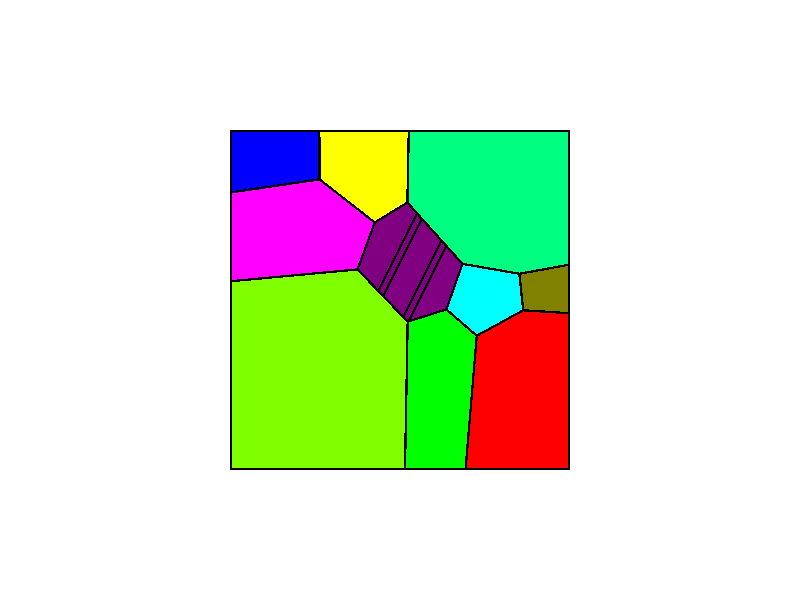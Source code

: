 #version 3.7;
#include "shapes.inc"
background {color rgb<1.000000,1.000000,1.000000>}
camera {
orthographic
right x*image_width/image_height
location <5.000000, 53.333333, 5.000000>
look_at <5.000000, 0.000000, 5.000000>
angle 25.000000
sky <0.000000, 0.000000, 1.000000>
}
global_settings { assumed_gamma 2.2 }
union {

#declare face1 =
  texture { pigment { rgbt <1.000000,0.000000,0.000000,0.100000> } finish {ambient 1.000000} }
// face 1
triangle {<     8.64082231342,    4.696290060095,                 0>,
          <                10,    4.609073809406,                 0>,
          <                10,                 0,                 0>
            texture { face1 }
  }
triangle {<                10,                 0,                 0>,
          <    6.938437424728,                 0,                 0>,
          <    7.268713838575,     3.94300275573,                 0>
            texture { face1 }
  }
triangle {<                10,                 0,                 0>,
          <    7.268713838575,     3.94300275573,                 0>,
          <     8.64082231342,    4.696290060095,                 0>
            texture { face1 }
  }
#declare face2 =
  texture { pigment { rgbt <0.000000,1.000000,0.000000,0.100000> } finish {ambient 1.000000} }
// face 2
triangle {<    6.370653427614,    4.721100694671,                 0>,
          <    7.268713838575,     3.94300275573,                 0>,
          <    6.938437424728,                 0,                 0>
            texture { face2 }
  }
triangle {<    6.938437424728,                 0,                 0>,
          <    5.147375050599,                 0,                 0>,
          <    5.227368655735,    4.359224720445,                 0>
            texture { face2 }
  }
triangle {<    6.938437424728,                 0,                 0>,
          <    5.227368655735,    4.359224720445,                 0>,
          <    5.248896455221,    4.366038765033,                 0>
            texture { face2 }
  }
triangle {<    6.938437424728,                 0,                 0>,
          <    5.248896455221,    4.366038765033,                 0>,
          <    6.370653427614,    4.721100694671,                 0>
            texture { face2 }
  }
#declare face3 =
  texture { pigment { rgbt <0.000000,0.000000,1.000000,0.100000> } finish {ambient 1.000000} }
// face 3
triangle {<                 0,                10,                 0>,
          <    2.615526776871,                10,                 0>,
          <    2.619864810861,     8.56630814575,                 0>
            texture { face3 }
  }
triangle {<    2.619864810861,     8.56630814575,                 0>,
          <                 0,    8.179640435231,                 0>,
          <                 0,                10,                 0>
            texture { face3 }
  }
#declare face4 =
  texture { pigment { rgbt <1.000000,1.000000,0.000000,0.100000> } finish {ambient 1.000000} }
// face 4
triangle {<    4.252159160659,    7.291913726409,                 0>,
          <    2.619864810861,     8.56630814575,                 0>,
          <    2.615526776871,                10,                 0>
            texture { face4 }
  }
triangle {<    2.615526776871,                10,                 0>,
          <    5.259447320352,                10,                 0>,
          <    5.218591958707,    7.881142635605,                 0>
            texture { face4 }
  }
triangle {<    2.615526776871,                10,                 0>,
          <    5.218591958707,    7.881142635605,                 0>,
          <    4.252159160659,    7.291913726409,                 0>
            texture { face4 }
  }
#declare face5 =
  texture { pigment { rgbt <1.000000,0.000000,1.000000,0.100000> } finish {ambient 1.000000} }
// face 5
triangle {<                 0,    8.179640435231,                 0>,
          <    2.619864810861,     8.56630814575,                 0>,
          <    4.252159160659,    7.291913726409,                 0>
            texture { face5 }
  }
triangle {<    4.252159160659,    7.291913726409,                 0>,
          <    3.744728263944,    5.903441926979,                 0>,
          <                 0,    5.555510665283,                 0>
            texture { face5 }
  }
triangle {<    4.252159160659,    7.291913726409,                 0>,
          <                 0,    5.555510665283,                 0>,
          <                 0,    8.179640435231,                 0>
            texture { face5 }
  }
#declare face6 =
  texture { pigment { rgbt <0.000000,1.000000,1.000000,0.100000> } finish {ambient 1.000000} }
// face 6
triangle {<     8.64082231342,    4.696290060095,                 0>,
          <    7.268713838575,     3.94300275573,                 0>,
          <    6.370653427614,    4.721100694671,                 0>
            texture { face6 }
  }
triangle {<    6.370653427614,    4.721100694671,                 0>,
          <    6.846106928549,    6.068979135679,                 0>,
          <    8.527569303507,    5.775305224953,                 0>
            texture { face6 }
  }
triangle {<    6.370653427614,    4.721100694671,                 0>,
          <    8.527569303507,    5.775305224953,                 0>,
          <     8.64082231342,    4.696290060095,                 0>
            texture { face6 }
  }
#declare face7 =
  texture { pigment { rgbt <0.498039,1.000000,0.000000,0.100000> } finish {ambient 1.000000} }
// face 7
triangle {<    5.147375050599,                 0,                 0>,
          <                 0,                 0,                 0>,
          <                 0,    5.555510665283,                 0>
            texture { face7 }
  }
triangle {<                 0,    5.555510665283,                 0>,
          <    3.744728263944,    5.903441926979,                 0>,
          <    4.357070352268,    5.265668132126,                 0>
            texture { face7 }
  }
triangle {<                 0,    5.555510665283,                 0>,
          <    4.357070352268,    5.265668132126,                 0>,
          <    4.504105996124,    5.112525824339,                 0>
            texture { face7 }
  }
triangle {<                 0,    5.555510665283,                 0>,
          <    4.504105996124,    5.112525824339,                 0>,
          <     5.09224857155,    4.499956593191,                 0>
            texture { face7 }
  }
triangle {<                 0,    5.555510665283,                 0>,
          <     5.09224857155,    4.499956593191,                 0>,
          <    5.227368655735,    4.359224720445,                 0>
            texture { face7 }
  }
triangle {<                 0,    5.555510665283,                 0>,
          <    5.227368655735,    4.359224720445,                 0>,
          <    5.147375050599,                 0,                 0>
            texture { face7 }
  }
#declare face8 =
  texture { pigment { rgbt <0.000000,1.000000,0.498039,0.100000> } finish {ambient 1.000000} }
// face 8
triangle {<                10,                10,                 0>,
          <                10,    6.045392945633,                 0>,
          <    8.527569303507,    5.775305224953,                 0>
            texture { face8 }
  }
triangle {<    8.527569303507,    5.775305224953,                 0>,
          <    6.846106928549,    6.068979135679,                 0>,
          <    6.367063254055,      6.6023723627,                 0>
            texture { face8 }
  }
triangle {<    8.527569303507,    5.775305224953,                 0>,
          <    6.367063254055,      6.6023723627,                 0>,
          <    6.223424210062,    6.762307870214,                 0>
            texture { face8 }
  }
triangle {<    8.527569303507,    5.775305224953,                 0>,
          <    6.223424210062,    6.762307870214,                 0>,
          <     5.64886803409,     7.40204990027,                 0>
            texture { face8 }
  }
triangle {<    8.527569303507,    5.775305224953,                 0>,
          <     5.64886803409,     7.40204990027,                 0>,
          <    5.505228990097,    7.561985407784,                 0>
            texture { face8 }
  }
triangle {<    8.527569303507,    5.775305224953,                 0>,
          <    5.505228990097,    7.561985407784,                 0>,
          <    5.218591958707,    7.881142635605,                 0>
            texture { face8 }
  }
triangle {<    8.527569303507,    5.775305224953,                 0>,
          <    5.218591958707,    7.881142635605,                 0>,
          <    5.259447320352,                10,                 0>
            texture { face8 }
  }
triangle {<    8.527569303507,    5.775305224953,                 0>,
          <    5.259447320352,                10,                 0>,
          <                10,                10,                 0>
            texture { face8 }
  }
#declare face9 =
  texture { pigment { rgbt <0.501961,0.501961,0.000000,0.100000> } finish {ambient 1.000000} }
// face 9
triangle {<                10,    4.609073809406,                 0>,
          <     8.64082231342,    4.696290060095,                 0>,
          <    8.527569303507,    5.775305224953,                 0>
            texture { face9 }
  }
triangle {<    8.527569303507,    5.775305224953,                 0>,
          <                10,    6.045392945633,                 0>,
          <                10,    4.609073809406,                 0>
            texture { face9 }
  }
#declare face10 =
  texture { pigment { rgbt <0.501961,0.000000,0.501961,0.100000> } finish {ambient 1.000000} }
// face 10
triangle {<    3.744728263944,    5.903441926979,                 0>,
          <    4.252159160659,    7.291913726409,                 0>,
          <    5.218591958707,    7.881142635605,                 0>
            texture { face10 }
  }
triangle {<    5.218591958707,    7.881142635605,                 0>,
          <    5.505228990097,    7.561985407784,                 0>,
          <    4.357070352268,    5.265668132126,                 0>
            texture { face10 }
  }
triangle {<    5.218591958707,    7.881142635605,                 0>,
          <    4.357070352268,    5.265668132126,                 0>,
          <    3.744728263944,    5.903441926979,                 0>
            texture { face10 }
  }
#declare face11 =
  texture { pigment { rgbt <0.501961,0.000000,0.501961,0.100000> } finish {ambient 1.000000} }
// face 11
triangle {<    4.357070352268,    5.265668132126,                 0>,
          <    5.505228990097,    7.561985407784,                 0>,
          <     5.64886803409,     7.40204990027,                 0>
            texture { face11 }
  }
triangle {<     5.64886803409,     7.40204990027,                 0>,
          <    4.504105996124,    5.112525824339,                 0>,
          <    4.357070352268,    5.265668132126,                 0>
            texture { face11 }
  }
#declare face12 =
  texture { pigment { rgbt <0.501961,0.000000,0.501961,0.100000> } finish {ambient 1.000000} }
// face 12
triangle {<    4.504105996124,    5.112525824339,                 0>,
          <     5.64886803409,     7.40204990027,                 0>,
          <    6.223424210062,    6.762307870214,                 0>
            texture { face12 }
  }
triangle {<    6.223424210062,    6.762307870214,                 0>,
          <     5.09224857155,    4.499956593191,                 0>,
          <    4.504105996124,    5.112525824339,                 0>
            texture { face12 }
  }
#declare face13 =
  texture { pigment { rgbt <0.501961,0.000000,0.501961,0.100000> } finish {ambient 1.000000} }
// face 13
triangle {<    5.227368655735,    4.359224720445,                 0>,
          <     5.09224857155,    4.499956593191,                 0>,
          <    6.223424210062,    6.762307870214,                 0>
            texture { face13 }
  }
triangle {<    6.223424210062,    6.762307870214,                 0>,
          <    6.367063254055,      6.6023723627,                 0>,
          <    5.248896455221,    4.366038765033,                 0>
            texture { face13 }
  }
triangle {<    6.223424210062,    6.762307870214,                 0>,
          <    5.248896455221,    4.366038765033,                 0>,
          <    5.227368655735,    4.359224720445,                 0>
            texture { face13 }
  }
#declare face14 =
  texture { pigment { rgbt <0.501961,0.000000,0.501961,0.100000> } finish {ambient 1.000000} }
// face 14
triangle {<    6.846106928549,    6.068979135679,                 0>,
          <    6.370653427614,    4.721100694671,                 0>,
          <    5.248896455221,    4.366038765033,                 0>
            texture { face14 }
  }
triangle {<    5.248896455221,    4.366038765033,                 0>,
          <    6.367063254055,      6.6023723627,                 0>,
          <    6.846106928549,    6.068979135679,                 0>
            texture { face14 }
  }
#declare edge1 =
  texture { pigment { rgbt <0.000000,0.000000,0.000000,0.000000> } finish {ambient 1.000000} }
    cylinder {<    5.505228990097,    7.561985407784,                 0>,
              <    4.357070352268,    5.265668132126,                 0>,
              0.033930016216
    texture { edge1 }
  }
    sphere {<    5.505228990097,    7.561985407784,                 0>,
              0.033930016216
    texture { edge1 }
  }
    sphere {<    4.357070352268,    5.265668132126,                 0>,
              0.033930016216
    texture { edge1 }
  }
#declare edge2 =
  texture { pigment { rgbt <0.000000,0.000000,0.000000,0.000000> } finish {ambient 1.000000} }
    cylinder {<     5.64886803409,     7.40204990027,                 0>,
              <    4.504105996124,    5.112525824339,                 0>,
              0.033930016216
    texture { edge2 }
  }
    sphere {<     5.64886803409,     7.40204990027,                 0>,
              0.033930016216
    texture { edge2 }
  }
    sphere {<    4.504105996124,    5.112525824339,                 0>,
              0.033930016216
    texture { edge2 }
  }
#declare edge3 =
  texture { pigment { rgbt <0.000000,0.000000,0.000000,0.000000> } finish {ambient 1.000000} }
    cylinder {<    6.223424210062,    6.762307870214,                 0>,
              <     5.09224857155,    4.499956593191,                 0>,
              0.033930016216
    texture { edge3 }
  }
    sphere {<    6.223424210062,    6.762307870214,                 0>,
              0.033930016216
    texture { edge3 }
  }
    sphere {<     5.09224857155,    4.499956593191,                 0>,
              0.033930016216
    texture { edge3 }
  }
#declare edge4 =
  texture { pigment { rgbt <0.000000,0.000000,0.000000,0.000000> } finish {ambient 1.000000} }
    cylinder {<    6.367063254055,      6.6023723627,                 0>,
              <    5.248896455221,    4.366038765033,                 0>,
              0.033930016216
    texture { edge4 }
  }
    sphere {<    6.367063254055,      6.6023723627,                 0>,
              0.033930016216
    texture { edge4 }
  }
    sphere {<    5.248896455221,    4.366038765033,                 0>,
              0.033930016216
    texture { edge4 }
  }
#declare edge5 =
  texture { pigment { rgbt <0.000000,0.000000,0.000000,0.000000> } finish {ambient 1.000000} }
    cylinder {<                10,                 0,                 0>,
              <                10,    4.609073809406,                 0>,
              0.033930016216
    texture { edge5 }
  }
    sphere {<                10,                 0,                 0>,
              0.033930016216
    texture { edge5 }
  }
    sphere {<                10,    4.609073809406,                 0>,
              0.033930016216
    texture { edge5 }
  }
#declare edge6 =
  texture { pigment { rgbt <0.000000,0.000000,0.000000,0.000000> } finish {ambient 1.000000} }
    cylinder {<    6.938437424728,                 0,                 0>,
              <                10,                 0,                 0>,
              0.033930016216
    texture { edge6 }
  }
    sphere {<    6.938437424728,                 0,                 0>,
              0.033930016216
    texture { edge6 }
  }
    sphere {<                10,                 0,                 0>,
              0.033930016216
    texture { edge6 }
  }
#declare edge7 =
  texture { pigment { rgbt <0.000000,0.000000,0.000000,0.000000> } finish {ambient 1.000000} }
    cylinder {<     8.64082231342,    4.696290060095,                 0>,
              <                10,    4.609073809406,                 0>,
              0.033930016216
    texture { edge7 }
  }
    sphere {<     8.64082231342,    4.696290060095,                 0>,
              0.033930016216
    texture { edge7 }
  }
    sphere {<                10,    4.609073809406,                 0>,
              0.033930016216
    texture { edge7 }
  }
#declare edge8 =
  texture { pigment { rgbt <0.000000,0.000000,0.000000,0.000000> } finish {ambient 1.000000} }
    cylinder {<    6.938437424728,                 0,                 0>,
              <    7.268713838575,     3.94300275573,                 0>,
              0.033930016216
    texture { edge8 }
  }
    sphere {<    6.938437424728,                 0,                 0>,
              0.033930016216
    texture { edge8 }
  }
    sphere {<    7.268713838575,     3.94300275573,                 0>,
              0.033930016216
    texture { edge8 }
  }
#declare edge9 =
  texture { pigment { rgbt <0.000000,0.000000,0.000000,0.000000> } finish {ambient 1.000000} }
    cylinder {<    7.268713838575,     3.94300275573,                 0>,
              <     8.64082231342,    4.696290060095,                 0>,
              0.033930016216
    texture { edge9 }
  }
    sphere {<    7.268713838575,     3.94300275573,                 0>,
              0.033930016216
    texture { edge9 }
  }
    sphere {<     8.64082231342,    4.696290060095,                 0>,
              0.033930016216
    texture { edge9 }
  }
#declare edge10 =
  texture { pigment { rgbt <0.000000,0.000000,0.000000,0.000000> } finish {ambient 1.000000} }
    cylinder {<    5.147375050599,                 0,                 0>,
              <    6.938437424728,                 0,                 0>,
              0.033930016216
    texture { edge10 }
  }
    sphere {<    5.147375050599,                 0,                 0>,
              0.033930016216
    texture { edge10 }
  }
    sphere {<    6.938437424728,                 0,                 0>,
              0.033930016216
    texture { edge10 }
  }
#declare edge11 =
  texture { pigment { rgbt <0.000000,0.000000,0.000000,0.000000> } finish {ambient 1.000000} }
    cylinder {<    6.370653427614,    4.721100694671,                 0>,
              <    7.268713838575,     3.94300275573,                 0>,
              0.033930016216
    texture { edge11 }
  }
    sphere {<    6.370653427614,    4.721100694671,                 0>,
              0.033930016216
    texture { edge11 }
  }
    sphere {<    7.268713838575,     3.94300275573,                 0>,
              0.033930016216
    texture { edge11 }
  }
#declare edge12 =
  texture { pigment { rgbt <0.000000,0.000000,0.000000,0.000000> } finish {ambient 1.000000} }
    cylinder {<    5.147375050599,                 0,                 0>,
              <    5.227368655735,    4.359224720445,                 0>,
              0.033930016216
    texture { edge12 }
  }
    sphere {<    5.147375050599,                 0,                 0>,
              0.033930016216
    texture { edge12 }
  }
    sphere {<    5.227368655735,    4.359224720445,                 0>,
              0.033930016216
    texture { edge12 }
  }
#declare edge13 =
  texture { pigment { rgbt <0.000000,0.000000,0.000000,0.000000> } finish {ambient 1.000000} }
    cylinder {<    5.227368655735,    4.359224720445,                 0>,
              <    5.248896455221,    4.366038765033,                 0>,
              0.033930016216
    texture { edge13 }
  }
    sphere {<    5.227368655735,    4.359224720445,                 0>,
              0.033930016216
    texture { edge13 }
  }
    sphere {<    5.248896455221,    4.366038765033,                 0>,
              0.033930016216
    texture { edge13 }
  }
#declare edge14 =
  texture { pigment { rgbt <0.000000,0.000000,0.000000,0.000000> } finish {ambient 1.000000} }
    cylinder {<    5.248896455221,    4.366038765033,                 0>,
              <    6.370653427614,    4.721100694671,                 0>,
              0.033930016216
    texture { edge14 }
  }
    sphere {<    5.248896455221,    4.366038765033,                 0>,
              0.033930016216
    texture { edge14 }
  }
    sphere {<    6.370653427614,    4.721100694671,                 0>,
              0.033930016216
    texture { edge14 }
  }
#declare edge15 =
  texture { pigment { rgbt <0.000000,0.000000,0.000000,0.000000> } finish {ambient 1.000000} }
    cylinder {<                 0,                10,                 0>,
              <                 0,    8.179640435231,                 0>,
              0.033930016216
    texture { edge15 }
  }
    sphere {<                 0,                10,                 0>,
              0.033930016216
    texture { edge15 }
  }
    sphere {<                 0,    8.179640435231,                 0>,
              0.033930016216
    texture { edge15 }
  }
#declare edge16 =
  texture { pigment { rgbt <0.000000,0.000000,0.000000,0.000000> } finish {ambient 1.000000} }
    cylinder {<    2.615526776871,                10,                 0>,
              <                 0,                10,                 0>,
              0.033930016216
    texture { edge16 }
  }
    sphere {<    2.615526776871,                10,                 0>,
              0.033930016216
    texture { edge16 }
  }
    sphere {<                 0,                10,                 0>,
              0.033930016216
    texture { edge16 }
  }
#declare edge17 =
  texture { pigment { rgbt <0.000000,0.000000,0.000000,0.000000> } finish {ambient 1.000000} }
    cylinder {<    2.615526776871,                10,                 0>,
              <    2.619864810861,     8.56630814575,                 0>,
              0.033930016216
    texture { edge17 }
  }
    sphere {<    2.615526776871,                10,                 0>,
              0.033930016216
    texture { edge17 }
  }
    sphere {<    2.619864810861,     8.56630814575,                 0>,
              0.033930016216
    texture { edge17 }
  }
#declare edge18 =
  texture { pigment { rgbt <0.000000,0.000000,0.000000,0.000000> } finish {ambient 1.000000} }
    cylinder {<    2.619864810861,     8.56630814575,                 0>,
              <                 0,    8.179640435231,                 0>,
              0.033930016216
    texture { edge18 }
  }
    sphere {<    2.619864810861,     8.56630814575,                 0>,
              0.033930016216
    texture { edge18 }
  }
    sphere {<                 0,    8.179640435231,                 0>,
              0.033930016216
    texture { edge18 }
  }
#declare edge19 =
  texture { pigment { rgbt <0.000000,0.000000,0.000000,0.000000> } finish {ambient 1.000000} }
    cylinder {<    5.259447320352,                10,                 0>,
              <    2.615526776871,                10,                 0>,
              0.033930016216
    texture { edge19 }
  }
    sphere {<    5.259447320352,                10,                 0>,
              0.033930016216
    texture { edge19 }
  }
    sphere {<    2.615526776871,                10,                 0>,
              0.033930016216
    texture { edge19 }
  }
#declare edge20 =
  texture { pigment { rgbt <0.000000,0.000000,0.000000,0.000000> } finish {ambient 1.000000} }
    cylinder {<    4.252159160659,    7.291913726409,                 0>,
              <    2.619864810861,     8.56630814575,                 0>,
              0.033930016216
    texture { edge20 }
  }
    sphere {<    4.252159160659,    7.291913726409,                 0>,
              0.033930016216
    texture { edge20 }
  }
    sphere {<    2.619864810861,     8.56630814575,                 0>,
              0.033930016216
    texture { edge20 }
  }
#declare edge21 =
  texture { pigment { rgbt <0.000000,0.000000,0.000000,0.000000> } finish {ambient 1.000000} }
    cylinder {<    5.259447320352,                10,                 0>,
              <    5.218591958707,    7.881142635605,                 0>,
              0.033930016216
    texture { edge21 }
  }
    sphere {<    5.259447320352,                10,                 0>,
              0.033930016216
    texture { edge21 }
  }
    sphere {<    5.218591958707,    7.881142635605,                 0>,
              0.033930016216
    texture { edge21 }
  }
#declare edge22 =
  texture { pigment { rgbt <0.000000,0.000000,0.000000,0.000000> } finish {ambient 1.000000} }
    cylinder {<    5.218591958707,    7.881142635605,                 0>,
              <    4.252159160659,    7.291913726409,                 0>,
              0.033930016216
    texture { edge22 }
  }
    sphere {<    5.218591958707,    7.881142635605,                 0>,
              0.033930016216
    texture { edge22 }
  }
    sphere {<    4.252159160659,    7.291913726409,                 0>,
              0.033930016216
    texture { edge22 }
  }
#declare edge23 =
  texture { pigment { rgbt <0.000000,0.000000,0.000000,0.000000> } finish {ambient 1.000000} }
    cylinder {<                 0,    8.179640435231,                 0>,
              <                 0,    5.555510665283,                 0>,
              0.033930016216
    texture { edge23 }
  }
    sphere {<                 0,    8.179640435231,                 0>,
              0.033930016216
    texture { edge23 }
  }
    sphere {<                 0,    5.555510665283,                 0>,
              0.033930016216
    texture { edge23 }
  }
#declare edge24 =
  texture { pigment { rgbt <0.000000,0.000000,0.000000,0.000000> } finish {ambient 1.000000} }
    cylinder {<    4.252159160659,    7.291913726409,                 0>,
              <    3.744728263944,    5.903441926979,                 0>,
              0.033930016216
    texture { edge24 }
  }
    sphere {<    4.252159160659,    7.291913726409,                 0>,
              0.033930016216
    texture { edge24 }
  }
    sphere {<    3.744728263944,    5.903441926979,                 0>,
              0.033930016216
    texture { edge24 }
  }
#declare edge25 =
  texture { pigment { rgbt <0.000000,0.000000,0.000000,0.000000> } finish {ambient 1.000000} }
    cylinder {<    3.744728263944,    5.903441926979,                 0>,
              <                 0,    5.555510665283,                 0>,
              0.033930016216
    texture { edge25 }
  }
    sphere {<    3.744728263944,    5.903441926979,                 0>,
              0.033930016216
    texture { edge25 }
  }
    sphere {<                 0,    5.555510665283,                 0>,
              0.033930016216
    texture { edge25 }
  }
#declare edge26 =
  texture { pigment { rgbt <0.000000,0.000000,0.000000,0.000000> } finish {ambient 1.000000} }
    cylinder {<    6.370653427614,    4.721100694671,                 0>,
              <    6.846106928549,    6.068979135679,                 0>,
              0.033930016216
    texture { edge26 }
  }
    sphere {<    6.370653427614,    4.721100694671,                 0>,
              0.033930016216
    texture { edge26 }
  }
    sphere {<    6.846106928549,    6.068979135679,                 0>,
              0.033930016216
    texture { edge26 }
  }
#declare edge27 =
  texture { pigment { rgbt <0.000000,0.000000,0.000000,0.000000> } finish {ambient 1.000000} }
    cylinder {<    6.846106928549,    6.068979135679,                 0>,
              <    8.527569303507,    5.775305224953,                 0>,
              0.033930016216
    texture { edge27 }
  }
    sphere {<    6.846106928549,    6.068979135679,                 0>,
              0.033930016216
    texture { edge27 }
  }
    sphere {<    8.527569303507,    5.775305224953,                 0>,
              0.033930016216
    texture { edge27 }
  }
#declare edge28 =
  texture { pigment { rgbt <0.000000,0.000000,0.000000,0.000000> } finish {ambient 1.000000} }
    cylinder {<    8.527569303507,    5.775305224953,                 0>,
              <     8.64082231342,    4.696290060095,                 0>,
              0.033930016216
    texture { edge28 }
  }
    sphere {<    8.527569303507,    5.775305224953,                 0>,
              0.033930016216
    texture { edge28 }
  }
    sphere {<     8.64082231342,    4.696290060095,                 0>,
              0.033930016216
    texture { edge28 }
  }
#declare edge29 =
  texture { pigment { rgbt <0.000000,0.000000,0.000000,0.000000> } finish {ambient 1.000000} }
    cylinder {<                 0,    5.555510665283,                 0>,
              <                 0,                 0,                 0>,
              0.033930016216
    texture { edge29 }
  }
    sphere {<                 0,    5.555510665283,                 0>,
              0.033930016216
    texture { edge29 }
  }
    sphere {<                 0,                 0,                 0>,
              0.033930016216
    texture { edge29 }
  }
#declare edge30 =
  texture { pigment { rgbt <0.000000,0.000000,0.000000,0.000000> } finish {ambient 1.000000} }
    cylinder {<                 0,                 0,                 0>,
              <    5.147375050599,                 0,                 0>,
              0.033930016216
    texture { edge30 }
  }
    sphere {<                 0,                 0,                 0>,
              0.033930016216
    texture { edge30 }
  }
    sphere {<    5.147375050599,                 0,                 0>,
              0.033930016216
    texture { edge30 }
  }
#declare edge31 =
  texture { pigment { rgbt <0.000000,0.000000,0.000000,0.000000> } finish {ambient 1.000000} }
    cylinder {<    3.744728263944,    5.903441926979,                 0>,
              <    4.357070352268,    5.265668132126,                 0>,
              0.033930016216
    texture { edge31 }
  }
    sphere {<    3.744728263944,    5.903441926979,                 0>,
              0.033930016216
    texture { edge31 }
  }
    sphere {<    4.357070352268,    5.265668132126,                 0>,
              0.033930016216
    texture { edge31 }
  }
#declare edge32 =
  texture { pigment { rgbt <0.000000,0.000000,0.000000,0.000000> } finish {ambient 1.000000} }
    cylinder {<    4.357070352268,    5.265668132126,                 0>,
              <    4.504105996124,    5.112525824339,                 0>,
              0.033930016216
    texture { edge32 }
  }
    sphere {<    4.357070352268,    5.265668132126,                 0>,
              0.033930016216
    texture { edge32 }
  }
    sphere {<    4.504105996124,    5.112525824339,                 0>,
              0.033930016216
    texture { edge32 }
  }
#declare edge33 =
  texture { pigment { rgbt <0.000000,0.000000,0.000000,0.000000> } finish {ambient 1.000000} }
    cylinder {<    4.504105996124,    5.112525824339,                 0>,
              <     5.09224857155,    4.499956593191,                 0>,
              0.033930016216
    texture { edge33 }
  }
    sphere {<    4.504105996124,    5.112525824339,                 0>,
              0.033930016216
    texture { edge33 }
  }
    sphere {<     5.09224857155,    4.499956593191,                 0>,
              0.033930016216
    texture { edge33 }
  }
#declare edge34 =
  texture { pigment { rgbt <0.000000,0.000000,0.000000,0.000000> } finish {ambient 1.000000} }
    cylinder {<     5.09224857155,    4.499956593191,                 0>,
              <    5.227368655735,    4.359224720445,                 0>,
              0.033930016216
    texture { edge34 }
  }
    sphere {<     5.09224857155,    4.499956593191,                 0>,
              0.033930016216
    texture { edge34 }
  }
    sphere {<    5.227368655735,    4.359224720445,                 0>,
              0.033930016216
    texture { edge34 }
  }
#declare edge35 =
  texture { pigment { rgbt <0.000000,0.000000,0.000000,0.000000> } finish {ambient 1.000000} }
    cylinder {<                10,    6.045392945633,                 0>,
              <                10,                10,                 0>,
              0.033930016216
    texture { edge35 }
  }
    sphere {<                10,    6.045392945633,                 0>,
              0.033930016216
    texture { edge35 }
  }
    sphere {<                10,                10,                 0>,
              0.033930016216
    texture { edge35 }
  }
#declare edge36 =
  texture { pigment { rgbt <0.000000,0.000000,0.000000,0.000000> } finish {ambient 1.000000} }
    cylinder {<                10,                10,                 0>,
              <    5.259447320352,                10,                 0>,
              0.033930016216
    texture { edge36 }
  }
    sphere {<                10,                10,                 0>,
              0.033930016216
    texture { edge36 }
  }
    sphere {<    5.259447320352,                10,                 0>,
              0.033930016216
    texture { edge36 }
  }
#declare edge37 =
  texture { pigment { rgbt <0.000000,0.000000,0.000000,0.000000> } finish {ambient 1.000000} }
    cylinder {<                10,    6.045392945633,                 0>,
              <    8.527569303507,    5.775305224953,                 0>,
              0.033930016216
    texture { edge37 }
  }
    sphere {<                10,    6.045392945633,                 0>,
              0.033930016216
    texture { edge37 }
  }
    sphere {<    8.527569303507,    5.775305224953,                 0>,
              0.033930016216
    texture { edge37 }
  }
#declare edge38 =
  texture { pigment { rgbt <0.000000,0.000000,0.000000,0.000000> } finish {ambient 1.000000} }
    cylinder {<    6.846106928549,    6.068979135679,                 0>,
              <    6.367063254055,      6.6023723627,                 0>,
              0.033930016216
    texture { edge38 }
  }
    sphere {<    6.846106928549,    6.068979135679,                 0>,
              0.033930016216
    texture { edge38 }
  }
    sphere {<    6.367063254055,      6.6023723627,                 0>,
              0.033930016216
    texture { edge38 }
  }
#declare edge39 =
  texture { pigment { rgbt <0.000000,0.000000,0.000000,0.000000> } finish {ambient 1.000000} }
    cylinder {<    6.367063254055,      6.6023723627,                 0>,
              <    6.223424210062,    6.762307870214,                 0>,
              0.033930016216
    texture { edge39 }
  }
    sphere {<    6.367063254055,      6.6023723627,                 0>,
              0.033930016216
    texture { edge39 }
  }
    sphere {<    6.223424210062,    6.762307870214,                 0>,
              0.033930016216
    texture { edge39 }
  }
#declare edge40 =
  texture { pigment { rgbt <0.000000,0.000000,0.000000,0.000000> } finish {ambient 1.000000} }
    cylinder {<    6.223424210062,    6.762307870214,                 0>,
              <     5.64886803409,     7.40204990027,                 0>,
              0.033930016216
    texture { edge40 }
  }
    sphere {<    6.223424210062,    6.762307870214,                 0>,
              0.033930016216
    texture { edge40 }
  }
    sphere {<     5.64886803409,     7.40204990027,                 0>,
              0.033930016216
    texture { edge40 }
  }
#declare edge41 =
  texture { pigment { rgbt <0.000000,0.000000,0.000000,0.000000> } finish {ambient 1.000000} }
    cylinder {<     5.64886803409,     7.40204990027,                 0>,
              <    5.505228990097,    7.561985407784,                 0>,
              0.033930016216
    texture { edge41 }
  }
    sphere {<     5.64886803409,     7.40204990027,                 0>,
              0.033930016216
    texture { edge41 }
  }
    sphere {<    5.505228990097,    7.561985407784,                 0>,
              0.033930016216
    texture { edge41 }
  }
#declare edge42 =
  texture { pigment { rgbt <0.000000,0.000000,0.000000,0.000000> } finish {ambient 1.000000} }
    cylinder {<    5.505228990097,    7.561985407784,                 0>,
              <    5.218591958707,    7.881142635605,                 0>,
              0.033930016216
    texture { edge42 }
  }
    sphere {<    5.505228990097,    7.561985407784,                 0>,
              0.033930016216
    texture { edge42 }
  }
    sphere {<    5.218591958707,    7.881142635605,                 0>,
              0.033930016216
    texture { edge42 }
  }
#declare edge43 =
  texture { pigment { rgbt <0.000000,0.000000,0.000000,0.000000> } finish {ambient 1.000000} }
    cylinder {<                10,    4.609073809406,                 0>,
              <                10,    6.045392945633,                 0>,
              0.033930016216
    texture { edge43 }
  }
    sphere {<                10,    4.609073809406,                 0>,
              0.033930016216
    texture { edge43 }
  }
    sphere {<                10,    6.045392945633,                 0>,
              0.033930016216
    texture { edge43 }
  }
rotate<-90,  0,  0>
scale <  1,  1, -1>
}
